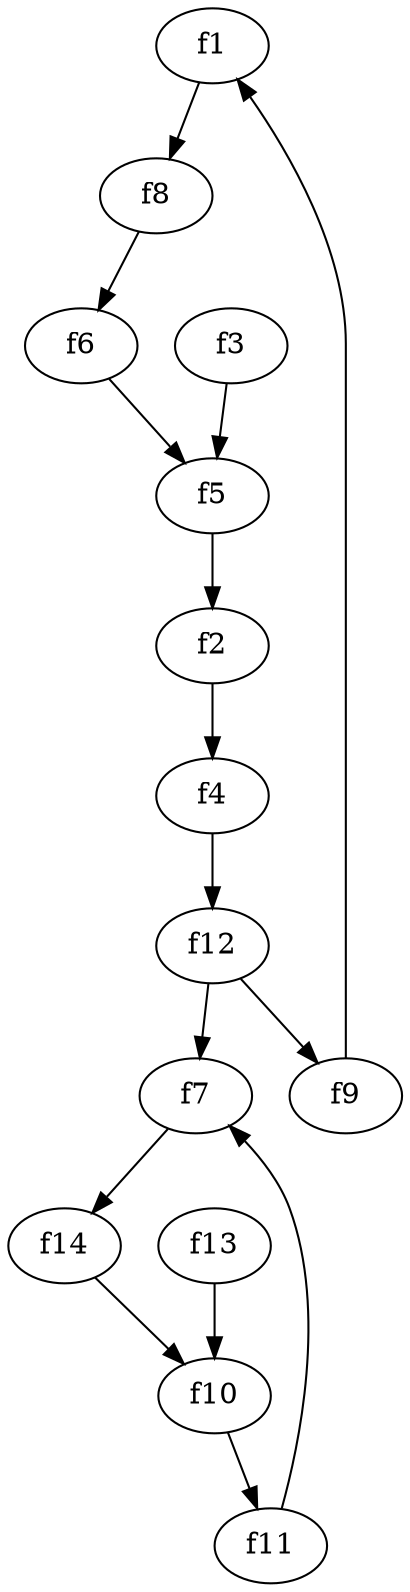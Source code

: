 strict digraph  {
f1;
f2;
f3;
f4;
f5;
f6;
f7;
f8;
f9;
f10;
f11;
f12;
f13;
f14;
f1 -> f8  [weight=2];
f2 -> f4  [weight=2];
f3 -> f5  [weight=2];
f4 -> f12  [weight=2];
f5 -> f2  [weight=2];
f6 -> f5  [weight=2];
f7 -> f14  [weight=2];
f8 -> f6  [weight=2];
f9 -> f1  [weight=2];
f10 -> f11  [weight=2];
f11 -> f7  [weight=2];
f12 -> f7  [weight=2];
f12 -> f9  [weight=2];
f13 -> f10  [weight=2];
f14 -> f10  [weight=2];
}
